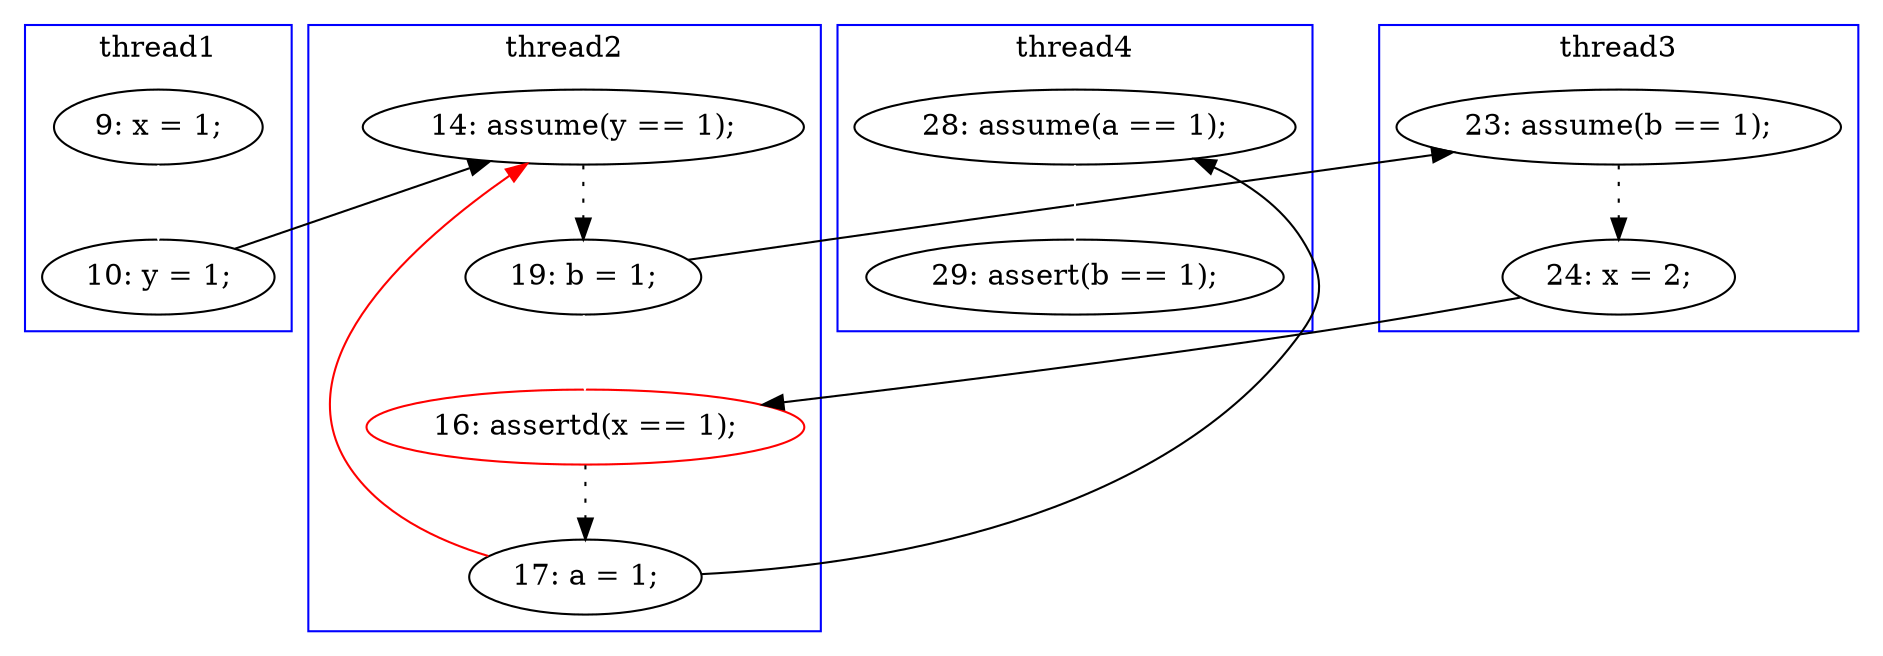 digraph Counterexample {
	11 -> 12 [color = white, style = solid]
	16 -> 25 [color = white, style = solid]
	27 -> 14 [color = red, style = solid, constraint = false]
	18 -> 20 [color = black, style = dotted]
	20 -> 25 [color = black, style = solid, constraint = false]
	14 -> 16 [color = black, style = dotted]
	27 -> 30 [color = black, style = solid, constraint = false]
	16 -> 18 [color = black, style = solid, constraint = false]
	25 -> 27 [color = black, style = dotted]
	30 -> 33 [color = white, style = solid]
	12 -> 14 [color = black, style = solid, constraint = false]
	subgraph cluster4 {
		label = thread4
		color = blue
		33  [label = "29: assert(b == 1);"]
		30  [label = "28: assume(a == 1);"]
	}
	subgraph cluster1 {
		label = thread1
		color = blue
		11  [label = "9: x = 1;"]
		12  [label = "10: y = 1;"]
	}
	subgraph cluster3 {
		label = thread3
		color = blue
		20  [label = "24: x = 2;"]
		18  [label = "23: assume(b == 1);"]
	}
	subgraph cluster2 {
		label = thread2
		color = blue
		14  [label = "14: assume(y == 1);"]
		25  [label = "16: assertd(x == 1);", color = red]
		27  [label = "17: a = 1;"]
		16  [label = "19: b = 1;"]
	}
}